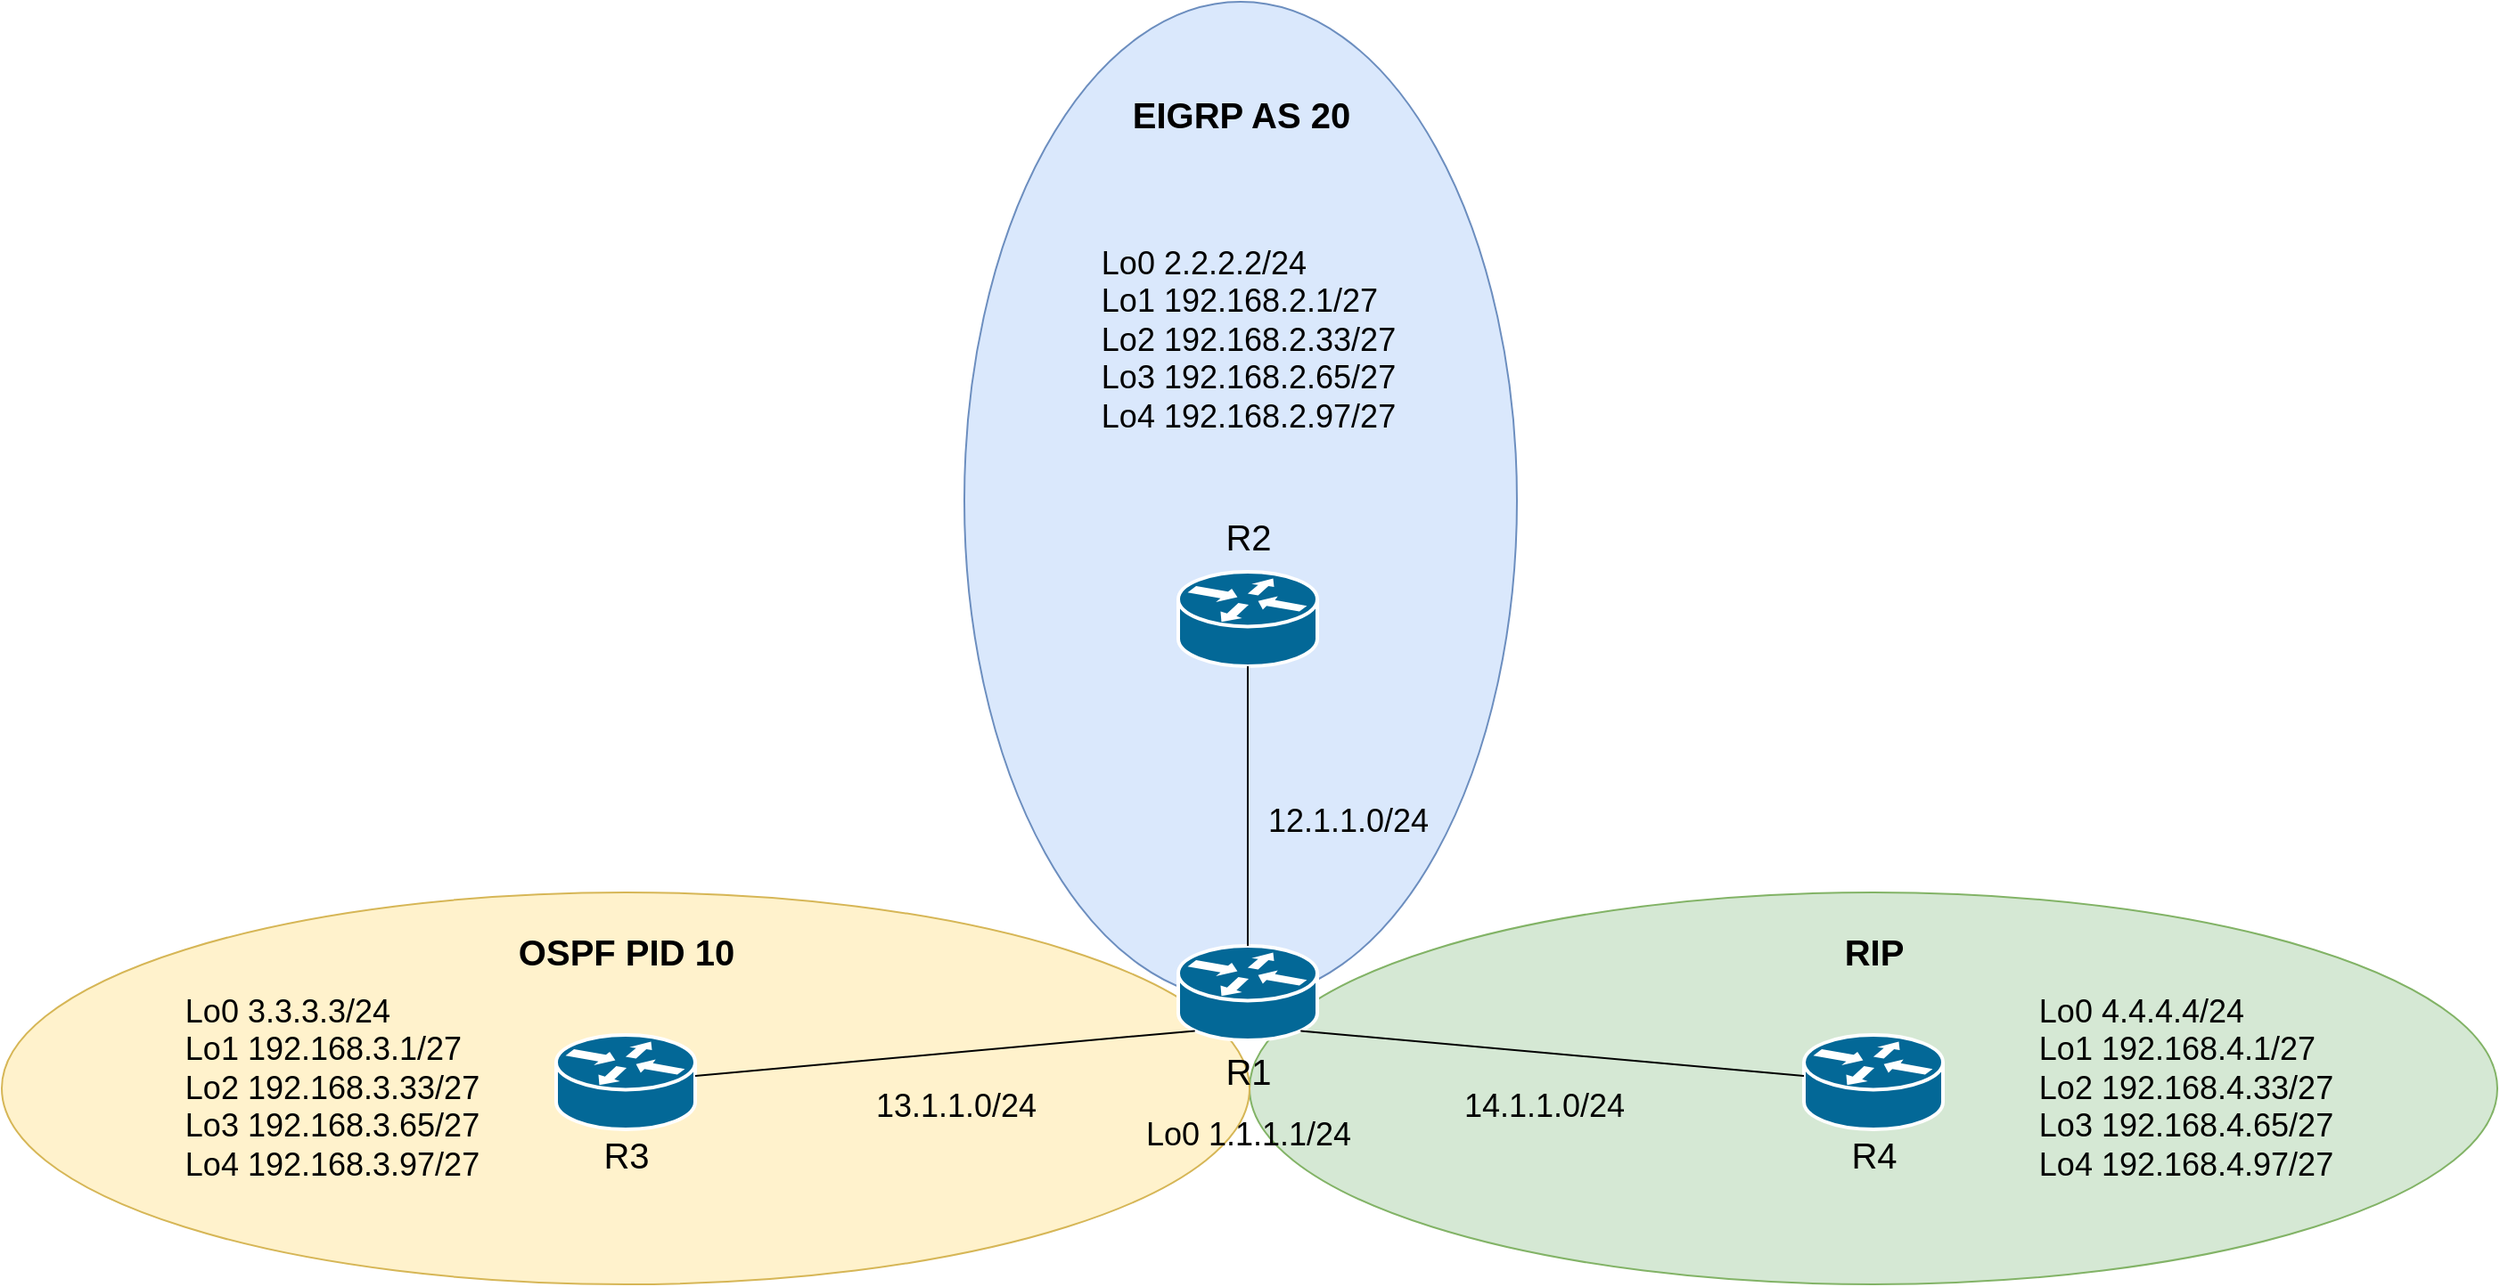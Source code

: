 <mxfile version="21.6.8" type="device">
  <diagram id="C7Vc3hfoCBo6vqMLTbkt" name="Page-2">
    <mxGraphModel dx="2518" dy="2065" grid="1" gridSize="10" guides="1" tooltips="1" connect="1" arrows="1" fold="1" page="1" pageScale="1" pageWidth="850" pageHeight="1100" math="0" shadow="0">
      <root>
        <mxCell id="0" />
        <mxCell id="1" parent="0" />
        <mxCell id="U5Y3LqBTOq6JzzIYihoL-20" value="" style="ellipse;whiteSpace=wrap;html=1;fillColor=#d5e8d4;strokeColor=#82b366;" vertex="1" parent="1">
          <mxGeometry x="410" y="350" width="700" height="220" as="geometry" />
        </mxCell>
        <mxCell id="U5Y3LqBTOq6JzzIYihoL-19" value="" style="ellipse;whiteSpace=wrap;html=1;fillColor=#fff2cc;strokeColor=#d6b656;" vertex="1" parent="1">
          <mxGeometry x="-290" y="350" width="700" height="220" as="geometry" />
        </mxCell>
        <mxCell id="U5Y3LqBTOq6JzzIYihoL-18" value="" style="ellipse;whiteSpace=wrap;html=1;fillColor=#dae8fc;strokeColor=#6c8ebf;" vertex="1" parent="1">
          <mxGeometry x="250" y="-150" width="310" height="560" as="geometry" />
        </mxCell>
        <mxCell id="U5Y3LqBTOq6JzzIYihoL-1" value="" style="shape=mxgraph.cisco.routers.router;sketch=0;html=1;pointerEvents=1;dashed=0;fillColor=#036897;strokeColor=#ffffff;strokeWidth=2;verticalLabelPosition=bottom;verticalAlign=top;align=center;outlineConnect=0;" vertex="1" parent="1">
          <mxGeometry x="370" y="380" width="78" height="53" as="geometry" />
        </mxCell>
        <mxCell id="U5Y3LqBTOq6JzzIYihoL-2" value="" style="shape=mxgraph.cisco.routers.router;sketch=0;html=1;pointerEvents=1;dashed=0;fillColor=#036897;strokeColor=#ffffff;strokeWidth=2;verticalLabelPosition=bottom;verticalAlign=top;align=center;outlineConnect=0;" vertex="1" parent="1">
          <mxGeometry x="721" y="430" width="78" height="53" as="geometry" />
        </mxCell>
        <mxCell id="U5Y3LqBTOq6JzzIYihoL-3" value="" style="shape=mxgraph.cisco.routers.router;sketch=0;html=1;pointerEvents=1;dashed=0;fillColor=#036897;strokeColor=#ffffff;strokeWidth=2;verticalLabelPosition=bottom;verticalAlign=top;align=center;outlineConnect=0;" vertex="1" parent="1">
          <mxGeometry x="370" y="170" width="78" height="53" as="geometry" />
        </mxCell>
        <mxCell id="U5Y3LqBTOq6JzzIYihoL-4" value="" style="shape=mxgraph.cisco.routers.router;sketch=0;html=1;pointerEvents=1;dashed=0;fillColor=#036897;strokeColor=#ffffff;strokeWidth=2;verticalLabelPosition=bottom;verticalAlign=top;align=center;outlineConnect=0;" vertex="1" parent="1">
          <mxGeometry x="21" y="430" width="78" height="53" as="geometry" />
        </mxCell>
        <mxCell id="U5Y3LqBTOq6JzzIYihoL-5" value="" style="endArrow=none;html=1;rounded=0;" edge="1" parent="1" source="U5Y3LqBTOq6JzzIYihoL-1" target="U5Y3LqBTOq6JzzIYihoL-3">
          <mxGeometry width="50" height="50" relative="1" as="geometry">
            <mxPoint x="400" y="450" as="sourcePoint" />
            <mxPoint x="450" y="400" as="targetPoint" />
          </mxGeometry>
        </mxCell>
        <mxCell id="U5Y3LqBTOq6JzzIYihoL-6" value="" style="endArrow=none;html=1;rounded=0;exitX=0.12;exitY=0.9;exitDx=0;exitDy=0;exitPerimeter=0;" edge="1" parent="1" source="U5Y3LqBTOq6JzzIYihoL-1" target="U5Y3LqBTOq6JzzIYihoL-4">
          <mxGeometry width="50" height="50" relative="1" as="geometry">
            <mxPoint x="400" y="450" as="sourcePoint" />
            <mxPoint x="450" y="400" as="targetPoint" />
          </mxGeometry>
        </mxCell>
        <mxCell id="U5Y3LqBTOq6JzzIYihoL-7" value="" style="endArrow=none;html=1;rounded=0;exitX=0.88;exitY=0.9;exitDx=0;exitDy=0;exitPerimeter=0;" edge="1" parent="1" source="U5Y3LqBTOq6JzzIYihoL-1" target="U5Y3LqBTOq6JzzIYihoL-2">
          <mxGeometry width="50" height="50" relative="1" as="geometry">
            <mxPoint x="400" y="450" as="sourcePoint" />
            <mxPoint x="450" y="400" as="targetPoint" />
          </mxGeometry>
        </mxCell>
        <mxCell id="U5Y3LqBTOq6JzzIYihoL-8" value="&lt;font style=&quot;font-size: 20px;&quot;&gt;R2&lt;/font&gt;" style="text;html=1;align=center;verticalAlign=middle;resizable=0;points=[];autosize=1;strokeColor=none;fillColor=none;" vertex="1" parent="1">
          <mxGeometry x="384" y="130" width="50" height="40" as="geometry" />
        </mxCell>
        <mxCell id="U5Y3LqBTOq6JzzIYihoL-9" value="&lt;font style=&quot;font-size: 20px;&quot;&gt;R3&lt;/font&gt;" style="text;html=1;align=center;verticalAlign=middle;resizable=0;points=[];autosize=1;strokeColor=none;fillColor=none;" vertex="1" parent="1">
          <mxGeometry x="35" y="476.5" width="50" height="40" as="geometry" />
        </mxCell>
        <mxCell id="U5Y3LqBTOq6JzzIYihoL-10" value="&lt;font style=&quot;font-size: 20px;&quot;&gt;R4&lt;/font&gt;" style="text;html=1;align=center;verticalAlign=middle;resizable=0;points=[];autosize=1;strokeColor=none;fillColor=none;" vertex="1" parent="1">
          <mxGeometry x="735" y="476.5" width="50" height="40" as="geometry" />
        </mxCell>
        <mxCell id="U5Y3LqBTOq6JzzIYihoL-11" value="&lt;font style=&quot;font-size: 20px;&quot;&gt;R1&lt;/font&gt;" style="text;html=1;align=center;verticalAlign=middle;resizable=0;points=[];autosize=1;strokeColor=none;fillColor=none;" vertex="1" parent="1">
          <mxGeometry x="384" y="430" width="50" height="40" as="geometry" />
        </mxCell>
        <mxCell id="U5Y3LqBTOq6JzzIYihoL-12" value="&lt;font style=&quot;font-size: 18px;&quot;&gt;12.1.1.0/24&lt;/font&gt;" style="text;html=1;align=center;verticalAlign=middle;resizable=0;points=[];autosize=1;strokeColor=none;fillColor=none;" vertex="1" parent="1">
          <mxGeometry x="410" y="290" width="110" height="40" as="geometry" />
        </mxCell>
        <mxCell id="U5Y3LqBTOq6JzzIYihoL-13" value="&lt;font style=&quot;font-size: 18px;&quot;&gt;13.1.1.0/24&lt;/font&gt;" style="text;html=1;align=center;verticalAlign=middle;resizable=0;points=[];autosize=1;strokeColor=none;fillColor=none;" vertex="1" parent="1">
          <mxGeometry x="190" y="450" width="110" height="40" as="geometry" />
        </mxCell>
        <mxCell id="U5Y3LqBTOq6JzzIYihoL-14" value="&lt;font style=&quot;font-size: 18px;&quot;&gt;14.1.1.0/24&lt;/font&gt;" style="text;html=1;align=center;verticalAlign=middle;resizable=0;points=[];autosize=1;strokeColor=none;fillColor=none;" vertex="1" parent="1">
          <mxGeometry x="520" y="450" width="110" height="40" as="geometry" />
        </mxCell>
        <mxCell id="U5Y3LqBTOq6JzzIYihoL-15" value="&lt;div style=&quot;text-align: left;&quot;&gt;&lt;span style=&quot;font-size: 18px; background-color: initial;&quot;&gt;Lo0 3.3.3.3/24&lt;/span&gt;&lt;/div&gt;&lt;font style=&quot;font-size: 18px;&quot;&gt;&lt;div style=&quot;text-align: left;&quot;&gt;&lt;span style=&quot;background-color: initial;&quot;&gt;Lo1 192.168.3.1/27&lt;/span&gt;&lt;/div&gt;&lt;div style=&quot;text-align: left;&quot;&gt;&lt;span style=&quot;background-color: initial;&quot;&gt;Lo2 192.168.3.33/27&lt;/span&gt;&lt;/div&gt;&lt;div style=&quot;text-align: left;&quot;&gt;&lt;span style=&quot;background-color: initial;&quot;&gt;Lo3 192.168.3.65/27&lt;/span&gt;&lt;/div&gt;&lt;div style=&quot;text-align: left;&quot;&gt;&lt;span style=&quot;background-color: initial;&quot;&gt;Lo4 192.168.3.97/27&lt;/span&gt;&lt;/div&gt;&lt;/font&gt;" style="text;html=1;align=center;verticalAlign=middle;resizable=0;points=[];autosize=1;strokeColor=none;fillColor=none;" vertex="1" parent="1">
          <mxGeometry x="-200" y="400" width="190" height="120" as="geometry" />
        </mxCell>
        <mxCell id="U5Y3LqBTOq6JzzIYihoL-16" value="&lt;div style=&quot;text-align: left;&quot;&gt;&lt;span style=&quot;font-size: 18px; background-color: initial;&quot;&gt;Lo0 2.2.2.2/24&lt;/span&gt;&lt;/div&gt;&lt;font style=&quot;font-size: 18px;&quot;&gt;&lt;div style=&quot;text-align: left;&quot;&gt;&lt;span style=&quot;background-color: initial;&quot;&gt;Lo1 192.168.2.1/27&lt;/span&gt;&lt;/div&gt;&lt;div style=&quot;text-align: left;&quot;&gt;&lt;span style=&quot;background-color: initial;&quot;&gt;Lo2 192.168.2.33/27&lt;/span&gt;&lt;/div&gt;&lt;div style=&quot;text-align: left;&quot;&gt;&lt;span style=&quot;background-color: initial;&quot;&gt;Lo3 192.168.2.65/27&lt;/span&gt;&lt;/div&gt;&lt;div style=&quot;text-align: left;&quot;&gt;&lt;span style=&quot;background-color: initial;&quot;&gt;Lo4 192.168.2.97/27&lt;/span&gt;&lt;/div&gt;&lt;/font&gt;" style="text;html=1;align=center;verticalAlign=middle;resizable=0;points=[];autosize=1;strokeColor=none;fillColor=none;" vertex="1" parent="1">
          <mxGeometry x="314" y="-20" width="190" height="120" as="geometry" />
        </mxCell>
        <mxCell id="U5Y3LqBTOq6JzzIYihoL-17" value="&lt;div style=&quot;text-align: left;&quot;&gt;&lt;span style=&quot;font-size: 18px; background-color: initial;&quot;&gt;Lo0 4.4.4.4/24&lt;/span&gt;&lt;/div&gt;&lt;font style=&quot;font-size: 18px;&quot;&gt;&lt;div style=&quot;text-align: left;&quot;&gt;&lt;span style=&quot;background-color: initial;&quot;&gt;Lo1 192.168.4.1/27&lt;/span&gt;&lt;/div&gt;&lt;div style=&quot;text-align: left;&quot;&gt;&lt;span style=&quot;background-color: initial;&quot;&gt;Lo2 192.168.4.33/27&lt;/span&gt;&lt;/div&gt;&lt;div style=&quot;text-align: left;&quot;&gt;&lt;span style=&quot;background-color: initial;&quot;&gt;Lo3 192.168.4.65/27&lt;/span&gt;&lt;/div&gt;&lt;div style=&quot;text-align: left;&quot;&gt;&lt;span style=&quot;background-color: initial;&quot;&gt;Lo4 192.168.4.97/27&lt;/span&gt;&lt;/div&gt;&lt;/font&gt;" style="text;html=1;align=center;verticalAlign=middle;resizable=0;points=[];autosize=1;strokeColor=none;fillColor=none;" vertex="1" parent="1">
          <mxGeometry x="840" y="400" width="190" height="120" as="geometry" />
        </mxCell>
        <mxCell id="U5Y3LqBTOq6JzzIYihoL-22" value="&lt;div style=&quot;text-align: left;&quot;&gt;&lt;span style=&quot;font-size: 18px; background-color: initial;&quot;&gt;Lo0 1.1.1.1/24&lt;/span&gt;&lt;/div&gt;&lt;font style=&quot;font-size: 18px;&quot;&gt;&lt;div style=&quot;text-align: left;&quot;&gt;&lt;br&gt;&lt;/div&gt;&lt;/font&gt;" style="text;html=1;align=center;verticalAlign=middle;resizable=0;points=[];autosize=1;strokeColor=none;fillColor=none;" vertex="1" parent="1">
          <mxGeometry x="339" y="466.5" width="140" height="60" as="geometry" />
        </mxCell>
        <mxCell id="U5Y3LqBTOq6JzzIYihoL-23" value="&lt;p style=&quot;line-height: 120%;&quot;&gt;&lt;font style=&quot;font-size: 20px;&quot;&gt;&lt;b&gt;OSPF PID 10&lt;/b&gt;&lt;/font&gt;&lt;/p&gt;" style="text;html=1;align=center;verticalAlign=middle;resizable=0;points=[];autosize=1;strokeColor=none;fillColor=none;" vertex="1" parent="1">
          <mxGeometry x="-10" y="360" width="140" height="50" as="geometry" />
        </mxCell>
        <mxCell id="U5Y3LqBTOq6JzzIYihoL-24" value="&lt;p style=&quot;line-height: 120%;&quot;&gt;&lt;font style=&quot;font-size: 20px;&quot;&gt;&lt;b&gt;EIGRP AS 20&lt;/b&gt;&lt;/font&gt;&lt;/p&gt;" style="text;html=1;align=center;verticalAlign=middle;resizable=0;points=[];autosize=1;strokeColor=none;fillColor=none;" vertex="1" parent="1">
          <mxGeometry x="335" y="-110" width="140" height="50" as="geometry" />
        </mxCell>
        <mxCell id="U5Y3LqBTOq6JzzIYihoL-25" value="&lt;p style=&quot;line-height: 120%;&quot;&gt;&lt;font style=&quot;font-size: 20px;&quot;&gt;&lt;b&gt;RIP&lt;/b&gt;&lt;/font&gt;&lt;/p&gt;" style="text;html=1;align=center;verticalAlign=middle;resizable=0;points=[];autosize=1;strokeColor=none;fillColor=none;" vertex="1" parent="1">
          <mxGeometry x="730" y="360" width="60" height="50" as="geometry" />
        </mxCell>
      </root>
    </mxGraphModel>
  </diagram>
</mxfile>
